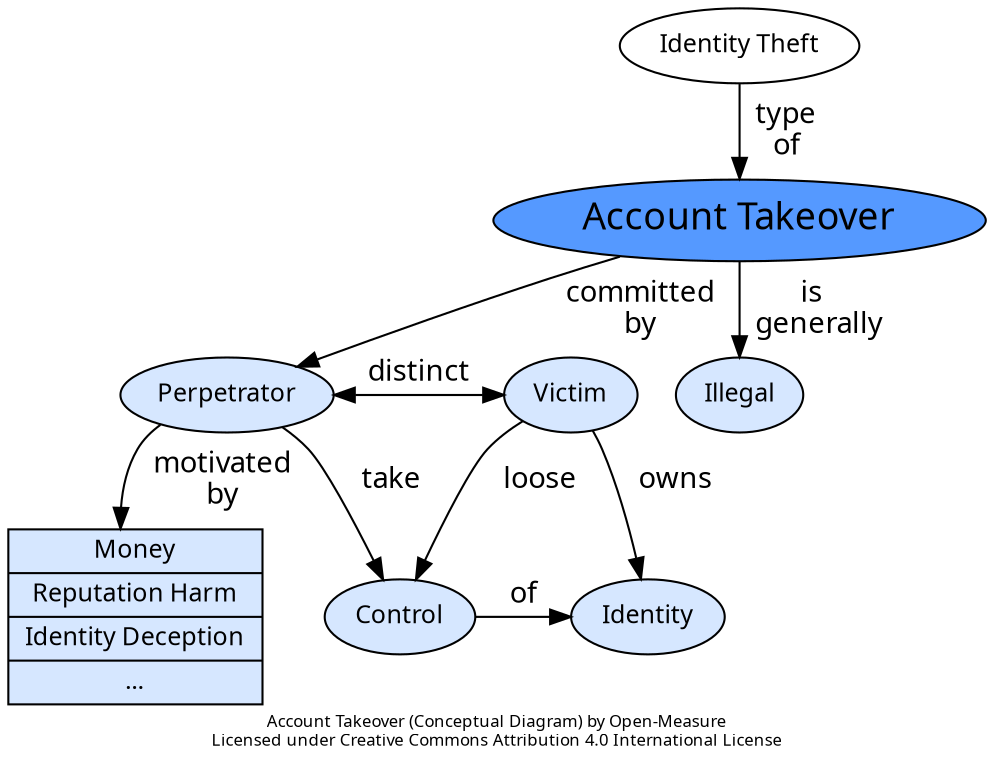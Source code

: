 digraph G {
	rankdir="TB";
	ranksep="0";
	splines="curve";
	newrank=true;
	packmode="clust";
	compound=true;
	fontname="Calibri";
	label="Account Takeover (Conceptual Diagram) by Open-Measure\nLicensed under Creative Commons Attribution 4.0 International License";
	fontsize=8;
	node[shape="ellipse", fontsize=12, fillcolor="#d6e7ff", style="filled", fontname="Calibri"];
	edge[fontname="Calibri", minlen="1"];

	# Parent Concept
	n_identity_theft [label="Identity Theft", fillcolor="#ffffff"];
	n_identity_theft -> n_account_takeover [weight=10, label="  type  \n  of  "];

	# Concept
	n_account_takeover [label="Account Takeover", fontsize=18, fillcolor="#5599ff", URL="https://open-measure.atlassian.net/wiki/spaces/DIC/pages/1079050286"];

	# Key Characteristics
	n_account_takeover -> n_perpetrator [label="  committed  \n  by  "];
	n_perpetrator [label="Perpetrator", URL="URL=https://open-measure.atlassian.net/wiki/spaces/DIC/pages/67600948"];
	n_perpetrator -> n_control [label="  take  "];
	n_control [label="Control"];
	n_control -> n_identity [label="  of  "];
	n_identity [label="Identity", URL="URL=https://open-measure.atlassian.net/wiki/spaces/DIC/pages/67600948"];
	n_victim [label="Victim", URL="https://open-measure.atlassian.net/wiki/spaces/DIC/pages/123830932"];
	n_perpetrator -> n_victim [label="  distinct  ", dir="both"];
	n_victim -> n_control [label="  loose  "];
	n_victim -> n_identity [label="  owns  "];
	n_perpetrator -> n_motivations [label="  motivated  \n  by  "];
	n_motivations [label="{<money> Money|<reputation_harm> Reputation Harm|<identity_deception> Identity Deception|<etc> ...}", shape="record", color="black", fontcolor="black"];

	# Children Concepts
	n_account_takeover -> n_characteristics [weight=10, label=" is  \n  generally "];
	n_characteristics [label="Illegal"];

	# Levels
	{ rank=same; n_perpetrator; n_victim }
		{ rank=same; n_control; n_identity }

}
